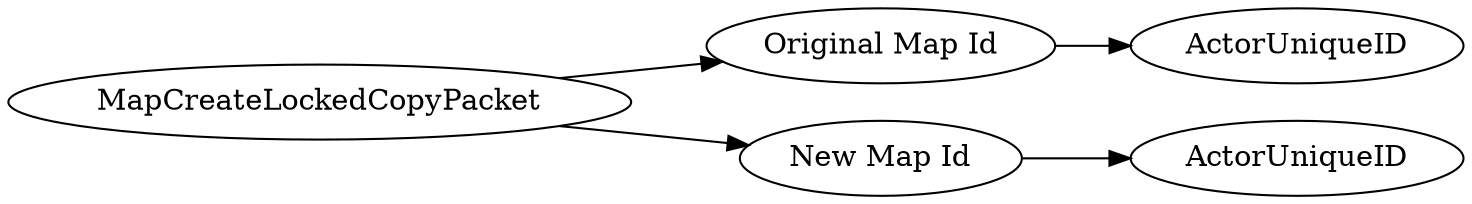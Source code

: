 digraph "MapCreateLockedCopyPacket" {
rankdir = LR
0
0 -> 1
1 -> 2
0 -> 3
3 -> 4

0 [label="MapCreateLockedCopyPacket",comment="name: \"MapCreateLockedCopyPacket\", typeName: \"\", id: 0, branchId: 131, recurseId: -1, attributes: 0, notes: \"\""];
1 [label="Original Map Id",comment="name: \"Original Map Id\", typeName: \"ActorUniqueID\", id: 1, branchId: 0, recurseId: -1, attributes: 256, notes: \"Id of the map being locked.\""];
2 [label="ActorUniqueID",comment="name: \"ActorUniqueID\", typeName: \"\", id: 2, branchId: 0, recurseId: -1, attributes: 512, notes: \"\""];
3 [label="New Map Id",comment="name: \"New Map Id\", typeName: \"ActorUniqueID\", id: 3, branchId: 0, recurseId: -1, attributes: 256, notes: \"Id that the new map should have.\""];
4 [label="ActorUniqueID",comment="name: \"ActorUniqueID\", typeName: \"\", id: 4, branchId: 0, recurseId: -1, attributes: 512, notes: \"\""];
{ rank = max;2;4}

}
